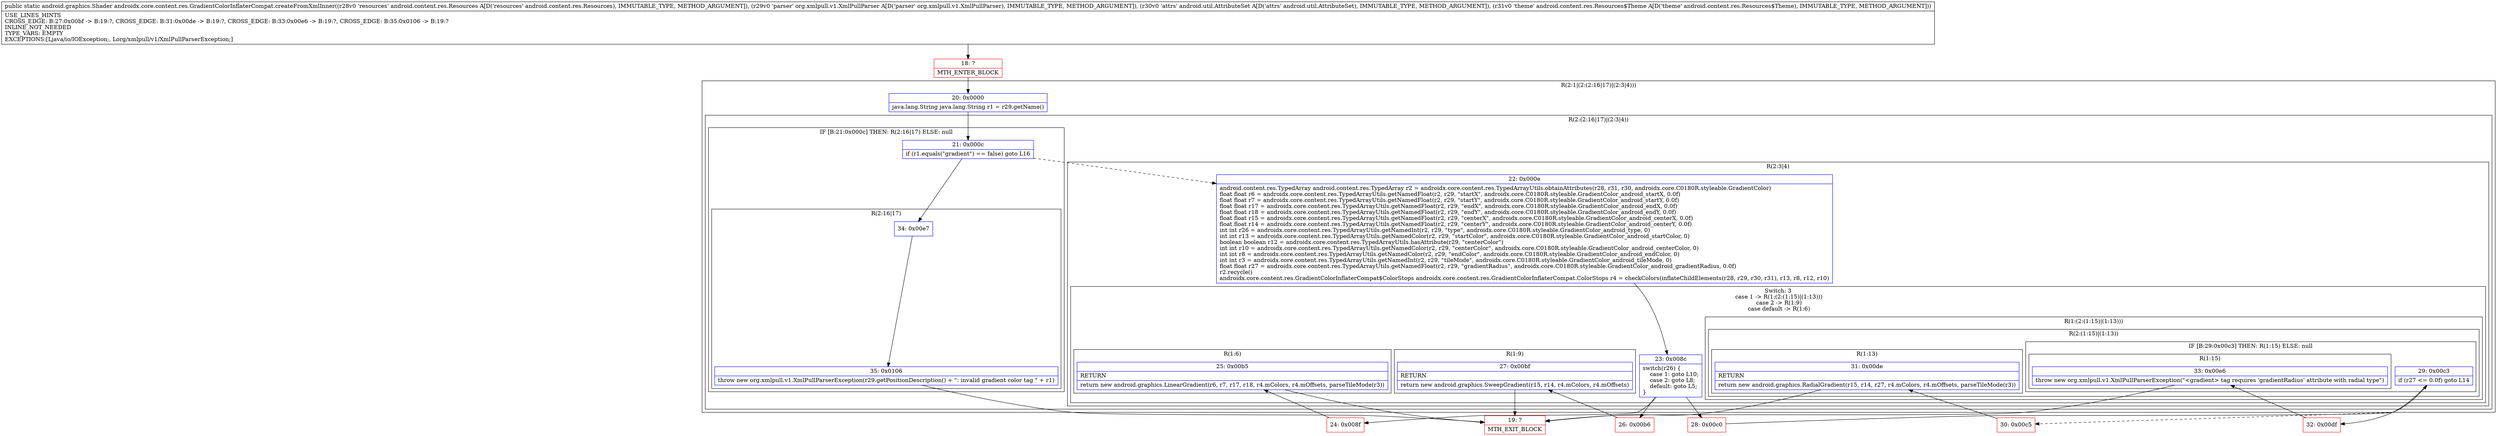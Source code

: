 digraph "CFG forandroidx.core.content.res.GradientColorInflaterCompat.createFromXmlInner(Landroid\/content\/res\/Resources;Lorg\/xmlpull\/v1\/XmlPullParser;Landroid\/util\/AttributeSet;Landroid\/content\/res\/Resources$Theme;)Landroid\/graphics\/Shader;" {
subgraph cluster_Region_333650427 {
label = "R(2:1|(2:(2:16|17)|(2:3|4)))";
node [shape=record,color=blue];
Node_20 [shape=record,label="{20\:\ 0x0000|java.lang.String java.lang.String r1 = r29.getName()\l}"];
subgraph cluster_Region_1506480411 {
label = "R(2:(2:16|17)|(2:3|4))";
node [shape=record,color=blue];
subgraph cluster_IfRegion_1462518859 {
label = "IF [B:21:0x000c] THEN: R(2:16|17) ELSE: null";
node [shape=record,color=blue];
Node_21 [shape=record,label="{21\:\ 0x000c|if (r1.equals(\"gradient\") == false) goto L16\l}"];
subgraph cluster_Region_1645759193 {
label = "R(2:16|17)";
node [shape=record,color=blue];
Node_34 [shape=record,label="{34\:\ 0x00e7}"];
Node_35 [shape=record,label="{35\:\ 0x0106|throw new org.xmlpull.v1.XmlPullParserException(r29.getPositionDescription() + \": invalid gradient color tag \" + r1)\l}"];
}
}
subgraph cluster_Region_316957950 {
label = "R(2:3|4)";
node [shape=record,color=blue];
Node_22 [shape=record,label="{22\:\ 0x000e|android.content.res.TypedArray android.content.res.TypedArray r2 = androidx.core.content.res.TypedArrayUtils.obtainAttributes(r28, r31, r30, androidx.core.C0180R.styleable.GradientColor)\lfloat float r6 = androidx.core.content.res.TypedArrayUtils.getNamedFloat(r2, r29, \"startX\", androidx.core.C0180R.styleable.GradientColor_android_startX, 0.0f)\lfloat float r7 = androidx.core.content.res.TypedArrayUtils.getNamedFloat(r2, r29, \"startY\", androidx.core.C0180R.styleable.GradientColor_android_startY, 0.0f)\lfloat float r17 = androidx.core.content.res.TypedArrayUtils.getNamedFloat(r2, r29, \"endX\", androidx.core.C0180R.styleable.GradientColor_android_endX, 0.0f)\lfloat float r18 = androidx.core.content.res.TypedArrayUtils.getNamedFloat(r2, r29, \"endY\", androidx.core.C0180R.styleable.GradientColor_android_endY, 0.0f)\lfloat float r15 = androidx.core.content.res.TypedArrayUtils.getNamedFloat(r2, r29, \"centerX\", androidx.core.C0180R.styleable.GradientColor_android_centerX, 0.0f)\lfloat float r14 = androidx.core.content.res.TypedArrayUtils.getNamedFloat(r2, r29, \"centerY\", androidx.core.C0180R.styleable.GradientColor_android_centerY, 0.0f)\lint int r26 = androidx.core.content.res.TypedArrayUtils.getNamedInt(r2, r29, \"type\", androidx.core.C0180R.styleable.GradientColor_android_type, 0)\lint int r13 = androidx.core.content.res.TypedArrayUtils.getNamedColor(r2, r29, \"startColor\", androidx.core.C0180R.styleable.GradientColor_android_startColor, 0)\lboolean boolean r12 = androidx.core.content.res.TypedArrayUtils.hasAttribute(r29, \"centerColor\")\lint int r10 = androidx.core.content.res.TypedArrayUtils.getNamedColor(r2, r29, \"centerColor\", androidx.core.C0180R.styleable.GradientColor_android_centerColor, 0)\lint int r8 = androidx.core.content.res.TypedArrayUtils.getNamedColor(r2, r29, \"endColor\", androidx.core.C0180R.styleable.GradientColor_android_endColor, 0)\lint int r3 = androidx.core.content.res.TypedArrayUtils.getNamedInt(r2, r29, \"tileMode\", androidx.core.C0180R.styleable.GradientColor_android_tileMode, 0)\lfloat float r27 = androidx.core.content.res.TypedArrayUtils.getNamedFloat(r2, r29, \"gradientRadius\", androidx.core.C0180R.styleable.GradientColor_android_gradientRadius, 0.0f)\lr2.recycle()\landroidx.core.content.res.GradientColorInflaterCompat$ColorStops androidx.core.content.res.GradientColorInflaterCompat.ColorStops r4 = checkColors(inflateChildElements(r28, r29, r30, r31), r13, r8, r12, r10)\l}"];
subgraph cluster_SwitchRegion_1038357979 {
label = "Switch: 3
 case 1 -> R(1:(2:(1:15)|(1:13)))
 case 2 -> R(1:9)
 case default -> R(1:6)";
node [shape=record,color=blue];
Node_23 [shape=record,label="{23\:\ 0x008c|switch(r26) \{\l    case 1: goto L10;\l    case 2: goto L8;\l    default: goto L5;\l\}\l}"];
subgraph cluster_Region_1510038118 {
label = "R(1:(2:(1:15)|(1:13)))";
node [shape=record,color=blue];
subgraph cluster_Region_1389581243 {
label = "R(2:(1:15)|(1:13))";
node [shape=record,color=blue];
subgraph cluster_IfRegion_947836596 {
label = "IF [B:29:0x00c3] THEN: R(1:15) ELSE: null";
node [shape=record,color=blue];
Node_29 [shape=record,label="{29\:\ 0x00c3|if (r27 \<= 0.0f) goto L14\l}"];
subgraph cluster_Region_1580890055 {
label = "R(1:15)";
node [shape=record,color=blue];
Node_33 [shape=record,label="{33\:\ 0x00e6|throw new org.xmlpull.v1.XmlPullParserException(\"\<gradient\> tag requires 'gradientRadius' attribute with radial type\")\l}"];
}
}
subgraph cluster_Region_754490103 {
label = "R(1:13)";
node [shape=record,color=blue];
Node_31 [shape=record,label="{31\:\ 0x00de|RETURN\l|return new android.graphics.RadialGradient(r15, r14, r27, r4.mColors, r4.mOffsets, parseTileMode(r3))\l}"];
}
}
}
subgraph cluster_Region_202789683 {
label = "R(1:9)";
node [shape=record,color=blue];
Node_27 [shape=record,label="{27\:\ 0x00bf|RETURN\l|return new android.graphics.SweepGradient(r15, r14, r4.mColors, r4.mOffsets)\l}"];
}
subgraph cluster_Region_432245656 {
label = "R(1:6)";
node [shape=record,color=blue];
Node_25 [shape=record,label="{25\:\ 0x00b5|RETURN\l|return new android.graphics.LinearGradient(r6, r7, r17, r18, r4.mColors, r4.mOffsets, parseTileMode(r3))\l}"];
}
}
}
}
}
Node_18 [shape=record,color=red,label="{18\:\ ?|MTH_ENTER_BLOCK\l}"];
Node_24 [shape=record,color=red,label="{24\:\ 0x008f}"];
Node_19 [shape=record,color=red,label="{19\:\ ?|MTH_EXIT_BLOCK\l}"];
Node_26 [shape=record,color=red,label="{26\:\ 0x00b6}"];
Node_28 [shape=record,color=red,label="{28\:\ 0x00c0}"];
Node_30 [shape=record,color=red,label="{30\:\ 0x00c5}"];
Node_32 [shape=record,color=red,label="{32\:\ 0x00df}"];
MethodNode[shape=record,label="{public static android.graphics.Shader androidx.core.content.res.GradientColorInflaterCompat.createFromXmlInner((r28v0 'resources' android.content.res.Resources A[D('resources' android.content.res.Resources), IMMUTABLE_TYPE, METHOD_ARGUMENT]), (r29v0 'parser' org.xmlpull.v1.XmlPullParser A[D('parser' org.xmlpull.v1.XmlPullParser), IMMUTABLE_TYPE, METHOD_ARGUMENT]), (r30v0 'attrs' android.util.AttributeSet A[D('attrs' android.util.AttributeSet), IMMUTABLE_TYPE, METHOD_ARGUMENT]), (r31v0 'theme' android.content.res.Resources$Theme A[D('theme' android.content.res.Resources$Theme), IMMUTABLE_TYPE, METHOD_ARGUMENT]))  | USE_LINES_HINTS\lCROSS_EDGE: B:27:0x00bf \-\> B:19:?, CROSS_EDGE: B:31:0x00de \-\> B:19:?, CROSS_EDGE: B:33:0x00e6 \-\> B:19:?, CROSS_EDGE: B:35:0x0106 \-\> B:19:?\lINLINE_NOT_NEEDED\lTYPE_VARS: EMPTY\lEXCEPTIONS:[Ljava\/io\/IOException;, Lorg\/xmlpull\/v1\/XmlPullParserException;]\l}"];
MethodNode -> Node_18;Node_20 -> Node_21;
Node_21 -> Node_22[style=dashed];
Node_21 -> Node_34;
Node_34 -> Node_35;
Node_35 -> Node_19;
Node_22 -> Node_23;
Node_23 -> Node_24;
Node_23 -> Node_26;
Node_23 -> Node_28;
Node_29 -> Node_30[style=dashed];
Node_29 -> Node_32;
Node_33 -> Node_19;
Node_31 -> Node_19;
Node_27 -> Node_19;
Node_25 -> Node_19;
Node_18 -> Node_20;
Node_24 -> Node_25;
Node_26 -> Node_27;
Node_28 -> Node_29;
Node_30 -> Node_31;
Node_32 -> Node_33;
}

